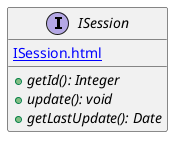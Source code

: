 @startuml

    interface ISession {
        [[ISession.html]]
        {abstract} +getId(): Integer
        {abstract} +update(): void
        {abstract} +getLastUpdate(): Date
    }

@enduml
